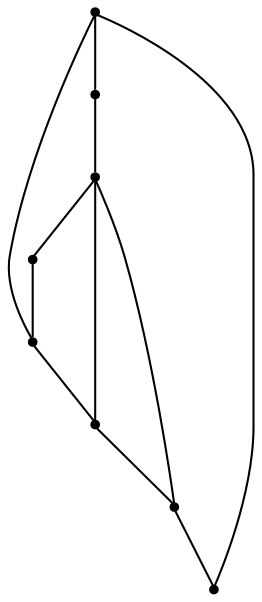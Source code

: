 graph {
  node [shape=point,comment="{\"directed\":false,\"doi\":\"10.1007/978-3-030-68766-3_12\",\"figure\":\"7 (2)\"}"]

  v0 [pos="1622.6856471842311,353.62202460933236"]
  v1 [pos="1228.070552287113,353.6220246093324"]
  v2 [pos="1566.3130841556417,353.62202460933236"]
  v3 [pos="1397.1923110316145,353.62202460933236"]
  v4 [pos="1284.4442281130123,353.62202460933236"]
  v5 [pos="1509.9384227092678,353.62202460933236"]
  v6 [pos="1453.5648740602041,353.62202460933236"]
  v7 [pos="1340.8167911416022,353.62202460933236"]

  v0 -- v1 [id="-1",pos="1622.6856471842311,353.62202460933236 1622.6834533838207,522.7417186034434 1228.0706476697396,522.7417186034434 1228.070552287113,353.6220246093324"]
  v1 -- v4 [id="-3",pos="1228.070552287113,353.6220246093324 1284.4442281130123,353.62202460933236 1284.4442281130123,353.62202460933236 1284.4442281130123,353.62202460933236"]
  v3 -- v6 [id="-4",pos="1397.1923110316145,353.62202460933236 1453.5648740602041,353.62202460933236 1453.5648740602041,353.62202460933236 1453.5648740602041,353.62202460933236"]
  v6 -- v5 [id="-5",pos="1453.5648740602041,353.62202460933236 1509.9384227092678,353.62202460933236 1509.9384227092678,353.62202460933236 1509.9384227092678,353.62202460933236"]
  v5 -- v2 [id="-6",pos="1509.9384227092678,353.62202460933236 1566.3130841556417,353.62202460933236 1566.3130841556417,353.62202460933236 1566.3130841556417,353.62202460933236"]
  v2 -- v0 [id="-7",pos="1566.3130841556417,353.62202460933236 1622.6856471842311,353.62202460933236 1622.6856471842311,353.62202460933236 1622.6856471842311,353.62202460933236"]
  v4 -- v7 [id="-10",pos="1284.4442281130123,353.62202460933236 1340.8167911416022,353.62202460933236 1340.8167911416022,353.62202460933236 1340.8167911416022,353.62202460933236"]
  v7 -- v3 [id="-11",pos="1340.8167911416022,353.62202460933236 1397.1923110316145,353.62202460933236 1397.1923110316145,353.62202460933236 1397.1923110316145,353.62202460933236"]
  v3 -- v0 [id="-41",pos="1397.1923110316145,353.62202460933236 1397.189258787565,269.05858093648106 1622.6834533838207,269.05858093648106 1622.6856471842311,353.62202460933236"]
  v4 -- v5 [id="-65",pos="1284.4442281130123,353.62202460933236 1284.4421614894372,466.36673066356275 1509.9364832625283,466.36673066356275 1509.9384227092678,353.62202460933236"]
  v4 -- v6 [id="-73",pos="1284.4442281130123,353.62202460933236 1284.4421614894372,438.18341758084597 1453.5649694428307,438.18341758084597 1453.5648740602041,353.62202460933236"]
}
